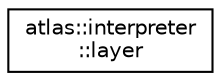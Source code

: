 digraph "Graphical Class Hierarchy"
{
  edge [fontname="Helvetica",fontsize="10",labelfontname="Helvetica",labelfontsize="10"];
  node [fontname="Helvetica",fontsize="10",shape=record];
  rankdir="LR";
  Node1 [label="atlas::interpreter\l::layer",height=0.2,width=0.4,color="black", fillcolor="white", style="filled",URL="$classatlas_1_1interpreter_1_1layer.html"];
}

